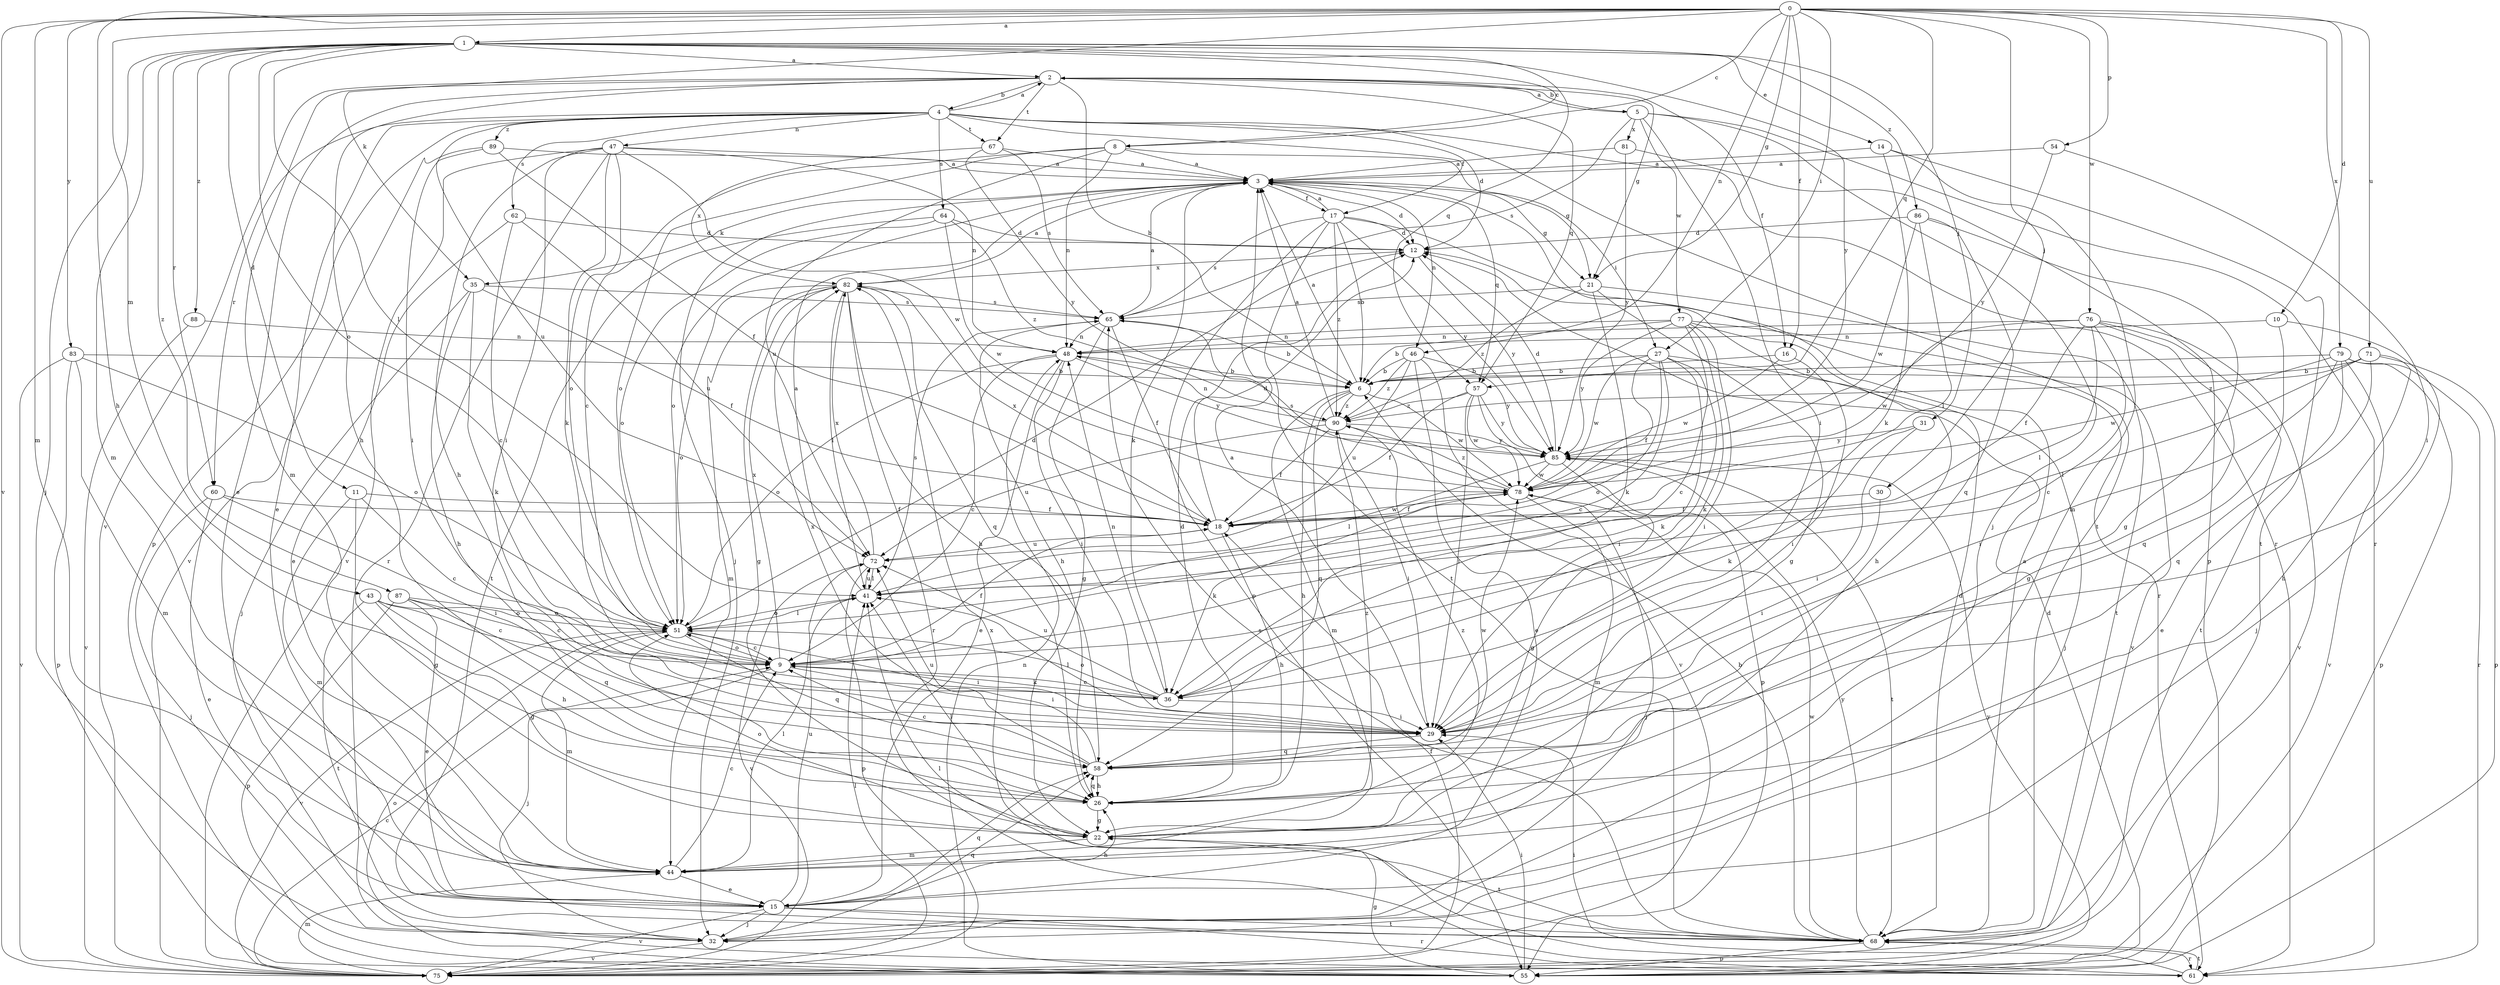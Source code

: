 strict digraph  {
0;
1;
2;
3;
4;
5;
6;
8;
9;
10;
11;
12;
14;
15;
16;
17;
18;
21;
22;
26;
27;
29;
30;
31;
32;
35;
36;
41;
43;
44;
46;
47;
48;
51;
54;
55;
57;
58;
60;
61;
62;
64;
65;
67;
68;
71;
72;
75;
76;
77;
78;
79;
81;
82;
83;
85;
86;
87;
88;
89;
90;
0 -> 1  [label=a];
0 -> 8  [label=c];
0 -> 10  [label=d];
0 -> 16  [label=f];
0 -> 21  [label=g];
0 -> 26  [label=h];
0 -> 27  [label=i];
0 -> 30  [label=j];
0 -> 35  [label=k];
0 -> 43  [label=m];
0 -> 44  [label=m];
0 -> 46  [label=n];
0 -> 54  [label=p];
0 -> 57  [label=q];
0 -> 71  [label=u];
0 -> 75  [label=v];
0 -> 76  [label=w];
0 -> 79  [label=x];
0 -> 83  [label=y];
1 -> 2  [label=a];
1 -> 8  [label=c];
1 -> 11  [label=d];
1 -> 14  [label=e];
1 -> 31  [label=j];
1 -> 32  [label=j];
1 -> 41  [label=l];
1 -> 44  [label=m];
1 -> 51  [label=o];
1 -> 57  [label=q];
1 -> 60  [label=r];
1 -> 85  [label=y];
1 -> 86  [label=z];
1 -> 87  [label=z];
1 -> 88  [label=z];
2 -> 4  [label=b];
2 -> 5  [label=b];
2 -> 6  [label=b];
2 -> 15  [label=e];
2 -> 16  [label=f];
2 -> 21  [label=g];
2 -> 26  [label=h];
2 -> 44  [label=m];
2 -> 57  [label=q];
2 -> 67  [label=t];
2 -> 75  [label=v];
3 -> 12  [label=d];
3 -> 17  [label=f];
3 -> 21  [label=g];
3 -> 27  [label=i];
3 -> 32  [label=j];
3 -> 35  [label=k];
3 -> 36  [label=k];
3 -> 46  [label=n];
3 -> 51  [label=o];
3 -> 57  [label=q];
4 -> 2  [label=a];
4 -> 12  [label=d];
4 -> 15  [label=e];
4 -> 17  [label=f];
4 -> 47  [label=n];
4 -> 55  [label=p];
4 -> 60  [label=r];
4 -> 61  [label=r];
4 -> 62  [label=s];
4 -> 64  [label=s];
4 -> 67  [label=t];
4 -> 68  [label=t];
4 -> 72  [label=u];
4 -> 89  [label=z];
5 -> 2  [label=a];
5 -> 29  [label=i];
5 -> 32  [label=j];
5 -> 61  [label=r];
5 -> 65  [label=s];
5 -> 77  [label=w];
5 -> 81  [label=x];
6 -> 3  [label=a];
6 -> 26  [label=h];
6 -> 44  [label=m];
6 -> 58  [label=q];
6 -> 78  [label=w];
6 -> 90  [label=z];
8 -> 3  [label=a];
8 -> 9  [label=c];
8 -> 21  [label=g];
8 -> 48  [label=n];
8 -> 51  [label=o];
8 -> 72  [label=u];
9 -> 18  [label=f];
9 -> 29  [label=i];
9 -> 32  [label=j];
9 -> 36  [label=k];
9 -> 51  [label=o];
9 -> 82  [label=x];
10 -> 32  [label=j];
10 -> 48  [label=n];
10 -> 58  [label=q];
11 -> 9  [label=c];
11 -> 18  [label=f];
11 -> 22  [label=g];
11 -> 44  [label=m];
12 -> 82  [label=x];
12 -> 85  [label=y];
14 -> 3  [label=a];
14 -> 36  [label=k];
14 -> 44  [label=m];
14 -> 68  [label=t];
15 -> 26  [label=h];
15 -> 32  [label=j];
15 -> 58  [label=q];
15 -> 61  [label=r];
15 -> 68  [label=t];
15 -> 72  [label=u];
15 -> 75  [label=v];
16 -> 6  [label=b];
16 -> 29  [label=i];
16 -> 78  [label=w];
17 -> 3  [label=a];
17 -> 6  [label=b];
17 -> 12  [label=d];
17 -> 55  [label=p];
17 -> 61  [label=r];
17 -> 65  [label=s];
17 -> 68  [label=t];
17 -> 85  [label=y];
17 -> 90  [label=z];
18 -> 12  [label=d];
18 -> 26  [label=h];
18 -> 72  [label=u];
18 -> 78  [label=w];
18 -> 82  [label=x];
21 -> 22  [label=g];
21 -> 36  [label=k];
21 -> 65  [label=s];
21 -> 68  [label=t];
21 -> 90  [label=z];
22 -> 41  [label=l];
22 -> 44  [label=m];
22 -> 51  [label=o];
22 -> 68  [label=t];
22 -> 90  [label=z];
26 -> 12  [label=d];
26 -> 22  [label=g];
26 -> 58  [label=q];
26 -> 90  [label=z];
27 -> 6  [label=b];
27 -> 9  [label=c];
27 -> 18  [label=f];
27 -> 29  [label=i];
27 -> 32  [label=j];
27 -> 36  [label=k];
27 -> 51  [label=o];
27 -> 78  [label=w];
29 -> 3  [label=a];
29 -> 41  [label=l];
29 -> 58  [label=q];
30 -> 18  [label=f];
30 -> 29  [label=i];
31 -> 29  [label=i];
31 -> 36  [label=k];
31 -> 85  [label=y];
32 -> 58  [label=q];
32 -> 75  [label=v];
35 -> 18  [label=f];
35 -> 26  [label=h];
35 -> 32  [label=j];
35 -> 36  [label=k];
35 -> 65  [label=s];
36 -> 9  [label=c];
36 -> 29  [label=i];
36 -> 48  [label=n];
36 -> 51  [label=o];
36 -> 72  [label=u];
41 -> 3  [label=a];
41 -> 51  [label=o];
41 -> 65  [label=s];
41 -> 72  [label=u];
43 -> 9  [label=c];
43 -> 22  [label=g];
43 -> 26  [label=h];
43 -> 51  [label=o];
43 -> 68  [label=t];
44 -> 9  [label=c];
44 -> 15  [label=e];
44 -> 41  [label=l];
46 -> 6  [label=b];
46 -> 15  [label=e];
46 -> 72  [label=u];
46 -> 75  [label=v];
46 -> 85  [label=y];
46 -> 90  [label=z];
47 -> 3  [label=a];
47 -> 26  [label=h];
47 -> 29  [label=i];
47 -> 36  [label=k];
47 -> 48  [label=n];
47 -> 51  [label=o];
47 -> 61  [label=r];
47 -> 75  [label=v];
47 -> 78  [label=w];
48 -> 6  [label=b];
48 -> 9  [label=c];
48 -> 15  [label=e];
48 -> 29  [label=i];
48 -> 51  [label=o];
48 -> 85  [label=y];
51 -> 9  [label=c];
51 -> 12  [label=d];
51 -> 29  [label=i];
51 -> 41  [label=l];
51 -> 44  [label=m];
51 -> 58  [label=q];
51 -> 75  [label=v];
54 -> 3  [label=a];
54 -> 29  [label=i];
54 -> 85  [label=y];
55 -> 12  [label=d];
55 -> 22  [label=g];
55 -> 29  [label=i];
55 -> 51  [label=o];
55 -> 85  [label=y];
57 -> 18  [label=f];
57 -> 29  [label=i];
57 -> 55  [label=p];
57 -> 78  [label=w];
57 -> 85  [label=y];
57 -> 90  [label=z];
58 -> 9  [label=c];
58 -> 26  [label=h];
58 -> 72  [label=u];
58 -> 78  [label=w];
58 -> 82  [label=x];
60 -> 15  [label=e];
60 -> 18  [label=f];
60 -> 29  [label=i];
60 -> 32  [label=j];
61 -> 29  [label=i];
61 -> 68  [label=t];
61 -> 82  [label=x];
62 -> 9  [label=c];
62 -> 12  [label=d];
62 -> 15  [label=e];
62 -> 72  [label=u];
64 -> 12  [label=d];
64 -> 51  [label=o];
64 -> 68  [label=t];
64 -> 78  [label=w];
64 -> 90  [label=z];
65 -> 3  [label=a];
65 -> 6  [label=b];
65 -> 18  [label=f];
65 -> 22  [label=g];
65 -> 26  [label=h];
65 -> 48  [label=n];
67 -> 3  [label=a];
67 -> 65  [label=s];
67 -> 82  [label=x];
67 -> 85  [label=y];
68 -> 3  [label=a];
68 -> 6  [label=b];
68 -> 12  [label=d];
68 -> 41  [label=l];
68 -> 55  [label=p];
68 -> 61  [label=r];
68 -> 65  [label=s];
68 -> 78  [label=w];
68 -> 85  [label=y];
71 -> 6  [label=b];
71 -> 26  [label=h];
71 -> 41  [label=l];
71 -> 55  [label=p];
71 -> 58  [label=q];
71 -> 90  [label=z];
72 -> 41  [label=l];
72 -> 55  [label=p];
72 -> 75  [label=v];
72 -> 82  [label=x];
75 -> 9  [label=c];
75 -> 18  [label=f];
75 -> 41  [label=l];
75 -> 44  [label=m];
75 -> 48  [label=n];
76 -> 9  [label=c];
76 -> 18  [label=f];
76 -> 22  [label=g];
76 -> 41  [label=l];
76 -> 48  [label=n];
76 -> 68  [label=t];
76 -> 75  [label=v];
76 -> 78  [label=w];
77 -> 6  [label=b];
77 -> 9  [label=c];
77 -> 26  [label=h];
77 -> 29  [label=i];
77 -> 36  [label=k];
77 -> 48  [label=n];
77 -> 75  [label=v];
77 -> 85  [label=y];
78 -> 18  [label=f];
78 -> 32  [label=j];
78 -> 36  [label=k];
78 -> 44  [label=m];
78 -> 65  [label=s];
78 -> 90  [label=z];
79 -> 6  [label=b];
79 -> 15  [label=e];
79 -> 29  [label=i];
79 -> 55  [label=p];
79 -> 61  [label=r];
79 -> 75  [label=v];
79 -> 78  [label=w];
81 -> 3  [label=a];
81 -> 55  [label=p];
81 -> 85  [label=y];
82 -> 3  [label=a];
82 -> 22  [label=g];
82 -> 26  [label=h];
82 -> 41  [label=l];
82 -> 44  [label=m];
82 -> 51  [label=o];
82 -> 58  [label=q];
82 -> 61  [label=r];
82 -> 65  [label=s];
83 -> 6  [label=b];
83 -> 44  [label=m];
83 -> 51  [label=o];
83 -> 55  [label=p];
83 -> 75  [label=v];
85 -> 12  [label=d];
85 -> 22  [label=g];
85 -> 41  [label=l];
85 -> 68  [label=t];
85 -> 78  [label=w];
86 -> 12  [label=d];
86 -> 22  [label=g];
86 -> 41  [label=l];
86 -> 58  [label=q];
86 -> 78  [label=w];
87 -> 9  [label=c];
87 -> 15  [label=e];
87 -> 51  [label=o];
87 -> 55  [label=p];
87 -> 58  [label=q];
88 -> 48  [label=n];
88 -> 75  [label=v];
89 -> 3  [label=a];
89 -> 18  [label=f];
89 -> 29  [label=i];
89 -> 75  [label=v];
90 -> 3  [label=a];
90 -> 18  [label=f];
90 -> 29  [label=i];
90 -> 48  [label=n];
90 -> 72  [label=u];
90 -> 85  [label=y];
}

